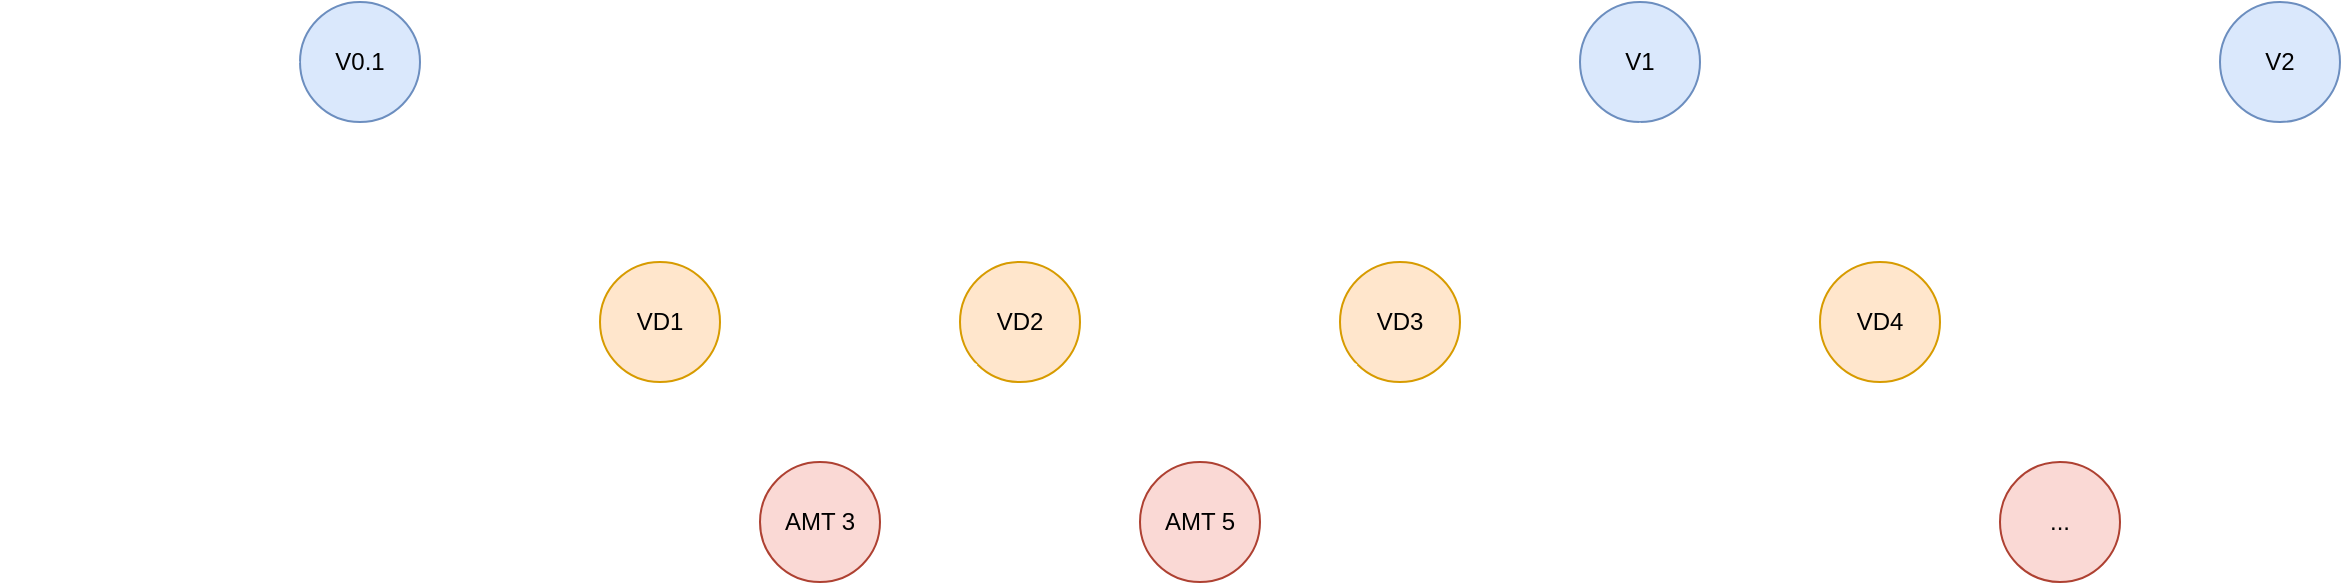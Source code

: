 <mxfile version="17.4.1" type="device"><diagram id="-YyRoPe2aShlpdDUjpoL" name="Page-1"><mxGraphModel dx="2012" dy="578" grid="1" gridSize="10" guides="1" tooltips="1" connect="1" arrows="1" fold="1" page="1" pageScale="1" pageWidth="827" pageHeight="1169" math="0" shadow="0"><root><mxCell id="0"/><mxCell id="1" parent="0"/><mxCell id="l5qgF9qzq8Z6ENZ3p_Lu-5" value="" style="edgeStyle=orthogonalEdgeStyle;rounded=0;orthogonalLoop=1;jettySize=auto;html=1;strokeColor=#FFFFFF;" edge="1" parent="1" source="l5qgF9qzq8Z6ENZ3p_Lu-1" target="l5qgF9qzq8Z6ENZ3p_Lu-4"><mxGeometry relative="1" as="geometry"/></mxCell><mxCell id="l5qgF9qzq8Z6ENZ3p_Lu-12" value="" style="edgeStyle=orthogonalEdgeStyle;rounded=0;orthogonalLoop=1;jettySize=auto;html=1;entryX=0;entryY=0.5;entryDx=0;entryDy=0;strokeColor=#FFFFFF;" edge="1" parent="1" source="l5qgF9qzq8Z6ENZ3p_Lu-1" target="l5qgF9qzq8Z6ENZ3p_Lu-11"><mxGeometry relative="1" as="geometry"><Array as="points"><mxPoint x="100" y="350"/></Array></mxGeometry></mxCell><mxCell id="l5qgF9qzq8Z6ENZ3p_Lu-13" value="&lt;font style=&quot;font-size: 16px&quot; color=&quot;#ffffff&quot;&gt;Develop&lt;/font&gt;" style="edgeLabel;html=1;align=center;verticalAlign=middle;resizable=0;points=[];fontSize=13;labelBackgroundColor=none;" vertex="1" connectable="0" parent="l5qgF9qzq8Z6ENZ3p_Lu-12"><mxGeometry x="0.62" y="3" relative="1" as="geometry"><mxPoint x="-22" y="3" as="offset"/></mxGeometry></mxCell><mxCell id="l5qgF9qzq8Z6ENZ3p_Lu-1" value="V0.1" style="ellipse;whiteSpace=wrap;html=1;aspect=fixed;fillColor=#dae8fc;strokeColor=#6c8ebf;" vertex="1" parent="1"><mxGeometry x="70" y="190" width="60" height="60" as="geometry"/></mxCell><mxCell id="l5qgF9qzq8Z6ENZ3p_Lu-9" value="" style="edgeStyle=orthogonalEdgeStyle;rounded=0;orthogonalLoop=1;jettySize=auto;html=1;strokeColor=#FFFFFF;" edge="1" parent="1" source="l5qgF9qzq8Z6ENZ3p_Lu-4" target="l5qgF9qzq8Z6ENZ3p_Lu-8"><mxGeometry relative="1" as="geometry"/></mxCell><mxCell id="l5qgF9qzq8Z6ENZ3p_Lu-4" value="V1" style="ellipse;whiteSpace=wrap;html=1;aspect=fixed;fillColor=#dae8fc;strokeColor=#6c8ebf;" vertex="1" parent="1"><mxGeometry x="710" y="190" width="60" height="60" as="geometry"/></mxCell><mxCell id="l5qgF9qzq8Z6ENZ3p_Lu-6" value="" style="endArrow=classic;html=1;rounded=0;entryX=0;entryY=0.5;entryDx=0;entryDy=0;strokeColor=#FFFFFF;" edge="1" parent="1" target="l5qgF9qzq8Z6ENZ3p_Lu-1"><mxGeometry width="50" height="50" relative="1" as="geometry"><mxPoint x="-30" y="220" as="sourcePoint"/><mxPoint x="440" y="360" as="targetPoint"/></mxGeometry></mxCell><mxCell id="l5qgF9qzq8Z6ENZ3p_Lu-7" value="&lt;font style=&quot;font-size: 15px&quot; color=&quot;#ffffff&quot;&gt;MAIN&lt;/font&gt;" style="text;html=1;strokeColor=none;fillColor=none;align=center;verticalAlign=middle;whiteSpace=wrap;rounded=0;" vertex="1" parent="1"><mxGeometry x="-80" y="205" width="60" height="30" as="geometry"/></mxCell><mxCell id="l5qgF9qzq8Z6ENZ3p_Lu-8" value="V2" style="ellipse;whiteSpace=wrap;html=1;aspect=fixed;fillColor=#dae8fc;strokeColor=#6c8ebf;" vertex="1" parent="1"><mxGeometry x="1030" y="190" width="60" height="60" as="geometry"/></mxCell><mxCell id="l5qgF9qzq8Z6ENZ3p_Lu-16" value="" style="edgeStyle=orthogonalEdgeStyle;rounded=0;orthogonalLoop=1;jettySize=auto;html=1;fontSize=13;strokeColor=#FFFFFF;" edge="1" parent="1" source="l5qgF9qzq8Z6ENZ3p_Lu-11" target="l5qgF9qzq8Z6ENZ3p_Lu-15"><mxGeometry relative="1" as="geometry"/></mxCell><mxCell id="l5qgF9qzq8Z6ENZ3p_Lu-18" value="" style="edgeStyle=orthogonalEdgeStyle;rounded=0;orthogonalLoop=1;jettySize=auto;html=1;fontSize=13;entryX=0;entryY=0.5;entryDx=0;entryDy=0;strokeColor=#FFFFFF;" edge="1" parent="1" source="l5qgF9qzq8Z6ENZ3p_Lu-11" target="l5qgF9qzq8Z6ENZ3p_Lu-17"><mxGeometry relative="1" as="geometry"><Array as="points"><mxPoint x="250" y="450"/></Array></mxGeometry></mxCell><mxCell id="l5qgF9qzq8Z6ENZ3p_Lu-11" value="VD1" style="ellipse;whiteSpace=wrap;html=1;aspect=fixed;fillColor=#ffe6cc;strokeColor=#d79b00;" vertex="1" parent="1"><mxGeometry x="220" y="320" width="60" height="60" as="geometry"/></mxCell><mxCell id="l5qgF9qzq8Z6ENZ3p_Lu-22" value="" style="edgeStyle=orthogonalEdgeStyle;rounded=0;orthogonalLoop=1;jettySize=auto;html=1;fontSize=13;strokeColor=#FFFFFF;" edge="1" parent="1" source="l5qgF9qzq8Z6ENZ3p_Lu-15" target="l5qgF9qzq8Z6ENZ3p_Lu-21"><mxGeometry relative="1" as="geometry"/></mxCell><mxCell id="l5qgF9qzq8Z6ENZ3p_Lu-24" value="" style="edgeStyle=orthogonalEdgeStyle;rounded=0;orthogonalLoop=1;jettySize=auto;html=1;fontSize=13;exitX=1;exitY=1;exitDx=0;exitDy=0;entryX=0;entryY=0.5;entryDx=0;entryDy=0;strokeColor=#FFFFFF;" edge="1" parent="1" source="l5qgF9qzq8Z6ENZ3p_Lu-15" target="l5qgF9qzq8Z6ENZ3p_Lu-23"><mxGeometry relative="1" as="geometry"><Array as="points"><mxPoint x="470" y="371"/><mxPoint x="470" y="450"/></Array></mxGeometry></mxCell><mxCell id="l5qgF9qzq8Z6ENZ3p_Lu-15" value="VD2" style="ellipse;whiteSpace=wrap;html=1;aspect=fixed;fillColor=#ffe6cc;strokeColor=#d79b00;" vertex="1" parent="1"><mxGeometry x="400" y="320" width="60" height="60" as="geometry"/></mxCell><mxCell id="l5qgF9qzq8Z6ENZ3p_Lu-19" style="edgeStyle=orthogonalEdgeStyle;rounded=0;orthogonalLoop=1;jettySize=auto;html=1;entryX=0;entryY=1;entryDx=0;entryDy=0;fontSize=13;strokeColor=#FFFFFF;" edge="1" parent="1" source="l5qgF9qzq8Z6ENZ3p_Lu-17" target="l5qgF9qzq8Z6ENZ3p_Lu-15"><mxGeometry relative="1" as="geometry"><Array as="points"><mxPoint x="390" y="450"/><mxPoint x="390" y="371"/></Array></mxGeometry></mxCell><mxCell id="l5qgF9qzq8Z6ENZ3p_Lu-17" value="AMT 3" style="ellipse;whiteSpace=wrap;html=1;aspect=fixed;fillColor=#fad9d5;strokeColor=#ae4132;" vertex="1" parent="1"><mxGeometry x="300" y="420" width="60" height="60" as="geometry"/></mxCell><mxCell id="l5qgF9qzq8Z6ENZ3p_Lu-28" style="edgeStyle=orthogonalEdgeStyle;rounded=0;orthogonalLoop=1;jettySize=auto;html=1;entryX=0.5;entryY=1;entryDx=0;entryDy=0;fontSize=13;strokeColor=#FFFFFF;" edge="1" parent="1" source="l5qgF9qzq8Z6ENZ3p_Lu-21" target="l5qgF9qzq8Z6ENZ3p_Lu-4"><mxGeometry relative="1" as="geometry"/></mxCell><mxCell id="l5qgF9qzq8Z6ENZ3p_Lu-31" value="" style="edgeStyle=orthogonalEdgeStyle;rounded=0;orthogonalLoop=1;jettySize=auto;html=1;fontSize=13;strokeColor=#FFFFFF;" edge="1" parent="1" source="l5qgF9qzq8Z6ENZ3p_Lu-21" target="l5qgF9qzq8Z6ENZ3p_Lu-30"><mxGeometry relative="1" as="geometry"/></mxCell><mxCell id="l5qgF9qzq8Z6ENZ3p_Lu-21" value="VD3" style="ellipse;whiteSpace=wrap;html=1;aspect=fixed;fillColor=#ffe6cc;strokeColor=#d79b00;" vertex="1" parent="1"><mxGeometry x="590" y="320" width="60" height="60" as="geometry"/></mxCell><mxCell id="l5qgF9qzq8Z6ENZ3p_Lu-25" style="edgeStyle=orthogonalEdgeStyle;rounded=0;orthogonalLoop=1;jettySize=auto;html=1;entryX=0;entryY=1;entryDx=0;entryDy=0;fontSize=13;strokeColor=#FFFFFF;" edge="1" parent="1" source="l5qgF9qzq8Z6ENZ3p_Lu-23" target="l5qgF9qzq8Z6ENZ3p_Lu-21"><mxGeometry relative="1" as="geometry"><Array as="points"><mxPoint x="570" y="450"/><mxPoint x="570" y="371"/></Array></mxGeometry></mxCell><mxCell id="l5qgF9qzq8Z6ENZ3p_Lu-23" value="AMT 5" style="ellipse;whiteSpace=wrap;html=1;aspect=fixed;fillColor=#fad9d5;strokeColor=#ae4132;" vertex="1" parent="1"><mxGeometry x="490" y="420" width="60" height="60" as="geometry"/></mxCell><mxCell id="l5qgF9qzq8Z6ENZ3p_Lu-34" style="edgeStyle=orthogonalEdgeStyle;rounded=0;orthogonalLoop=1;jettySize=auto;html=1;fontSize=13;strokeColor=#FFFFFF;" edge="1" parent="1" source="l5qgF9qzq8Z6ENZ3p_Lu-30"><mxGeometry relative="1" as="geometry"><mxPoint x="1020" y="350" as="targetPoint"/></mxGeometry></mxCell><mxCell id="l5qgF9qzq8Z6ENZ3p_Lu-37" value="" style="edgeStyle=orthogonalEdgeStyle;rounded=0;orthogonalLoop=1;jettySize=auto;html=1;fontSize=13;strokeColor=#FFFFFF;" edge="1" parent="1" source="l5qgF9qzq8Z6ENZ3p_Lu-30" target="l5qgF9qzq8Z6ENZ3p_Lu-36"><mxGeometry relative="1" as="geometry"><Array as="points"><mxPoint x="860" y="450"/></Array></mxGeometry></mxCell><mxCell id="l5qgF9qzq8Z6ENZ3p_Lu-30" value="VD4" style="ellipse;whiteSpace=wrap;html=1;aspect=fixed;fillColor=#ffe6cc;strokeColor=#d79b00;" vertex="1" parent="1"><mxGeometry x="830" y="320" width="60" height="60" as="geometry"/></mxCell><mxCell id="l5qgF9qzq8Z6ENZ3p_Lu-35" value="&lt;font color=&quot;#ffffff&quot;&gt;...&lt;/font&gt;" style="text;html=1;strokeColor=none;fillColor=none;align=center;verticalAlign=middle;whiteSpace=wrap;rounded=0;fontSize=13;" vertex="1" parent="1"><mxGeometry x="1000" y="335" width="60" height="30" as="geometry"/></mxCell><mxCell id="l5qgF9qzq8Z6ENZ3p_Lu-38" style="edgeStyle=orthogonalEdgeStyle;rounded=0;orthogonalLoop=1;jettySize=auto;html=1;fontSize=13;strokeColor=#FFFFFF;" edge="1" parent="1" source="l5qgF9qzq8Z6ENZ3p_Lu-36"><mxGeometry relative="1" as="geometry"><mxPoint x="1050" y="450" as="targetPoint"/></mxGeometry></mxCell><mxCell id="l5qgF9qzq8Z6ENZ3p_Lu-36" value="..." style="ellipse;whiteSpace=wrap;html=1;aspect=fixed;fillColor=#fad9d5;strokeColor=#ae4132;" vertex="1" parent="1"><mxGeometry x="920" y="420" width="60" height="60" as="geometry"/></mxCell><mxCell id="l5qgF9qzq8Z6ENZ3p_Lu-39" value="&lt;font color=&quot;#ffffff&quot;&gt;...&lt;/font&gt;" style="text;html=1;strokeColor=none;fillColor=none;align=center;verticalAlign=middle;whiteSpace=wrap;rounded=0;fontSize=13;" vertex="1" parent="1"><mxGeometry x="1030" y="435" width="60" height="30" as="geometry"/></mxCell></root></mxGraphModel></diagram></mxfile>